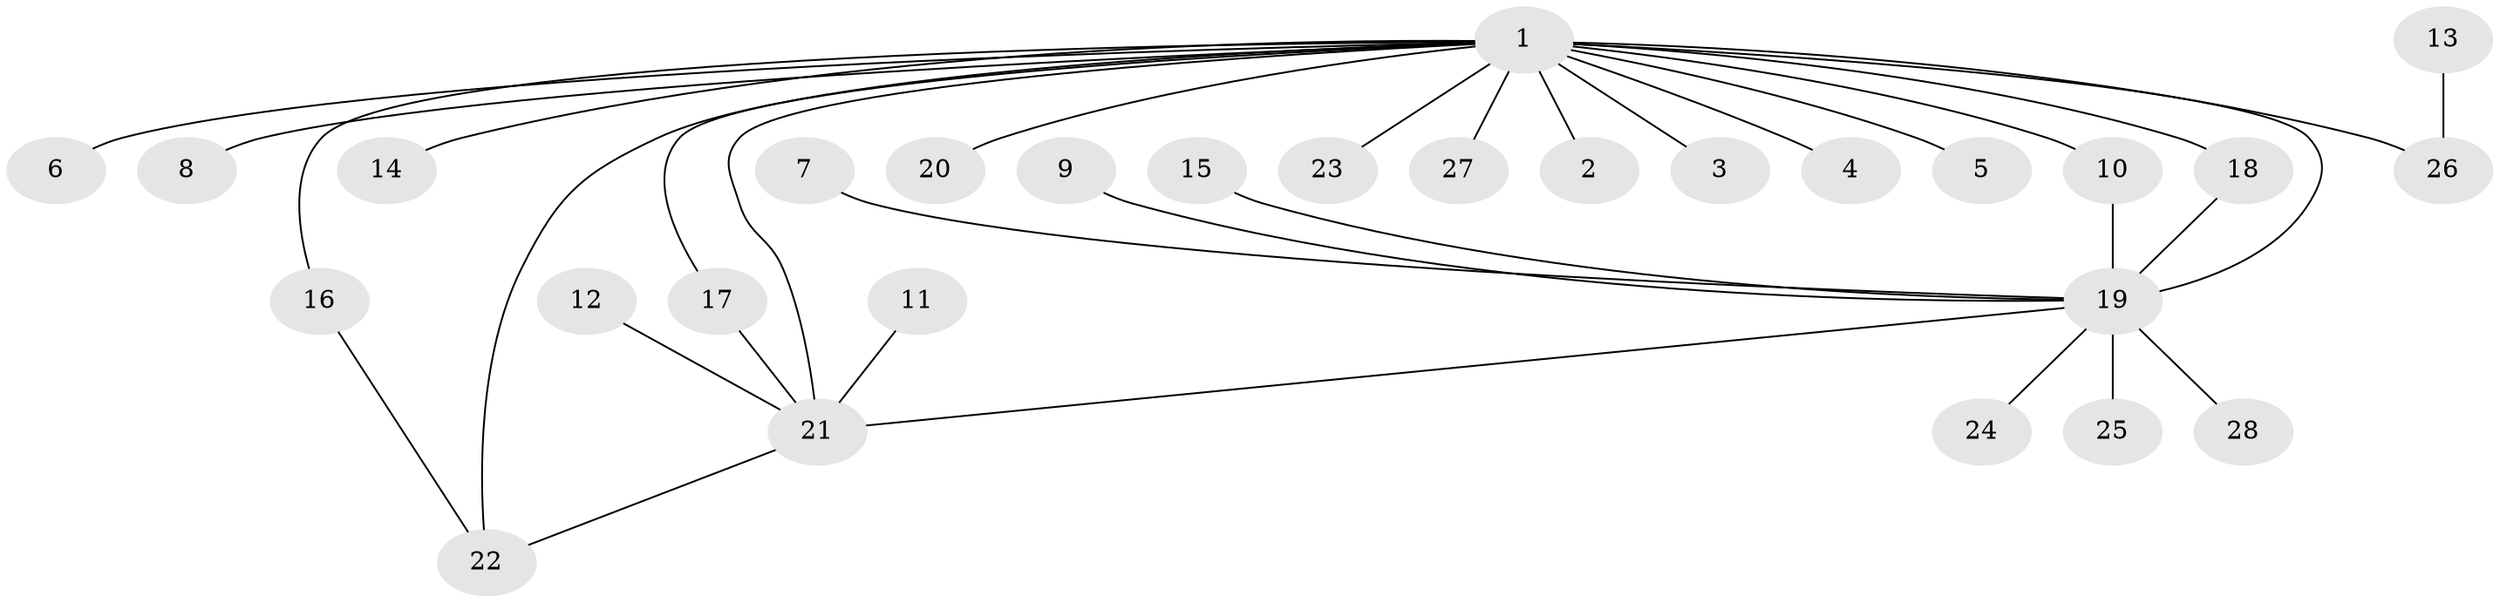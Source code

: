 // original degree distribution, {21: 0.019230769230769232, 8: 0.019230769230769232, 13: 0.019230769230769232, 1: 0.5576923076923077, 6: 0.019230769230769232, 2: 0.17307692307692307, 9: 0.019230769230769232, 3: 0.07692307692307693, 5: 0.038461538461538464, 4: 0.057692307692307696}
// Generated by graph-tools (version 1.1) at 2025/26/03/09/25 03:26:04]
// undirected, 28 vertices, 33 edges
graph export_dot {
graph [start="1"]
  node [color=gray90,style=filled];
  1;
  2;
  3;
  4;
  5;
  6;
  7;
  8;
  9;
  10;
  11;
  12;
  13;
  14;
  15;
  16;
  17;
  18;
  19;
  20;
  21;
  22;
  23;
  24;
  25;
  26;
  27;
  28;
  1 -- 2 [weight=1.0];
  1 -- 3 [weight=1.0];
  1 -- 4 [weight=1.0];
  1 -- 5 [weight=1.0];
  1 -- 6 [weight=1.0];
  1 -- 8 [weight=1.0];
  1 -- 10 [weight=1.0];
  1 -- 14 [weight=1.0];
  1 -- 16 [weight=1.0];
  1 -- 17 [weight=1.0];
  1 -- 18 [weight=1.0];
  1 -- 19 [weight=5.0];
  1 -- 20 [weight=1.0];
  1 -- 21 [weight=2.0];
  1 -- 22 [weight=2.0];
  1 -- 23 [weight=1.0];
  1 -- 26 [weight=1.0];
  1 -- 27 [weight=1.0];
  7 -- 19 [weight=1.0];
  9 -- 19 [weight=1.0];
  10 -- 19 [weight=1.0];
  11 -- 21 [weight=1.0];
  12 -- 21 [weight=1.0];
  13 -- 26 [weight=1.0];
  15 -- 19 [weight=1.0];
  16 -- 22 [weight=1.0];
  17 -- 21 [weight=1.0];
  18 -- 19 [weight=1.0];
  19 -- 21 [weight=3.0];
  19 -- 24 [weight=1.0];
  19 -- 25 [weight=1.0];
  19 -- 28 [weight=1.0];
  21 -- 22 [weight=1.0];
}
